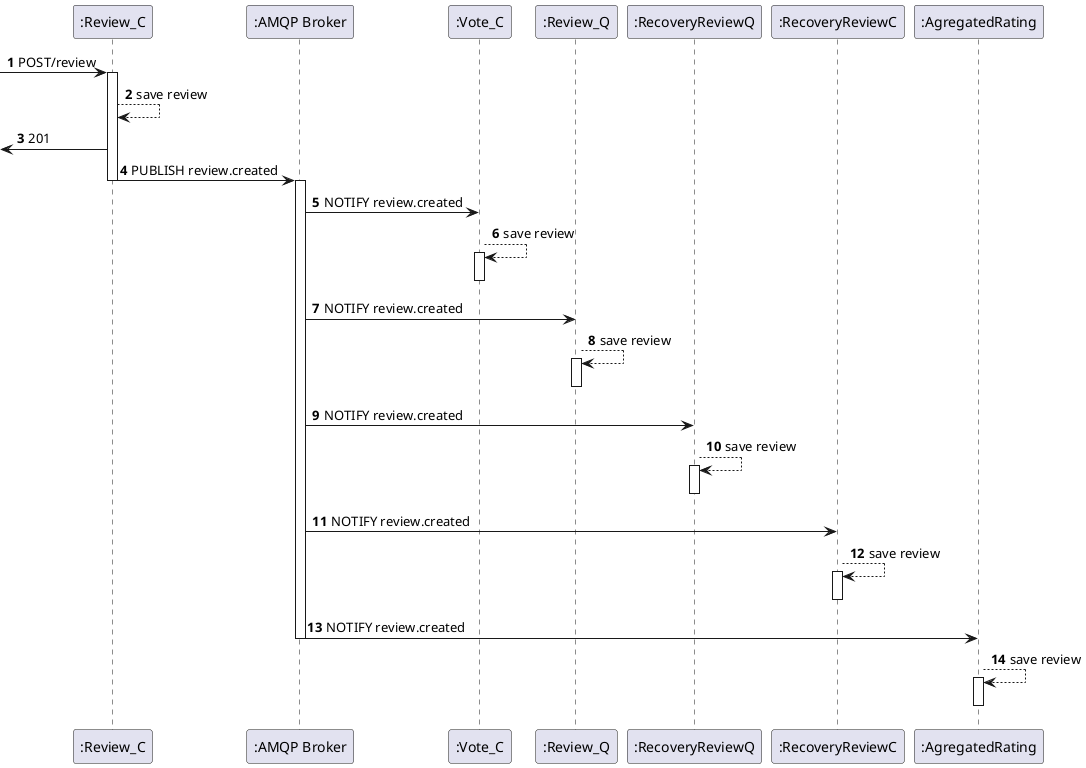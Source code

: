
@startuml
'https://plantuml.com/sequence-diagram


autonumber

participant ":Review_C" as rev1
participant ":AMQP Broker" as bro
participant ":Vote_C" as votC
participant ":Review_Q" as rev
participant ":RecoveryReviewQ" as rrq
participant ":RecoveryReviewC" as rrc
participant ":AgregatedRating" as aggr


-> rev1: POST/review
activate rev1
rev1 --> rev1 : save review
[<- rev1: 201
rev1 -> bro: PUBLISH review.created
deactivate rev1
activate bro
bro -> votC: NOTIFY review.created
votC --> votC: save review
activate votC
deactivate votC
bro -> rev: NOTIFY review.created
rev --> rev: save review
activate rev
deactivate rev
bro -> rrq: NOTIFY review.created
rrq --> rrq: save review
activate rrq
deactivate rrq
bro -> rrc: NOTIFY review.created
rrc --> rrc: save review
activate rrc
deactivate rrc
bro -> aggr: NOTIFY review.created
deactivate bro
aggr --> aggr: save review
activate aggr
deactivate aggr


@enduml